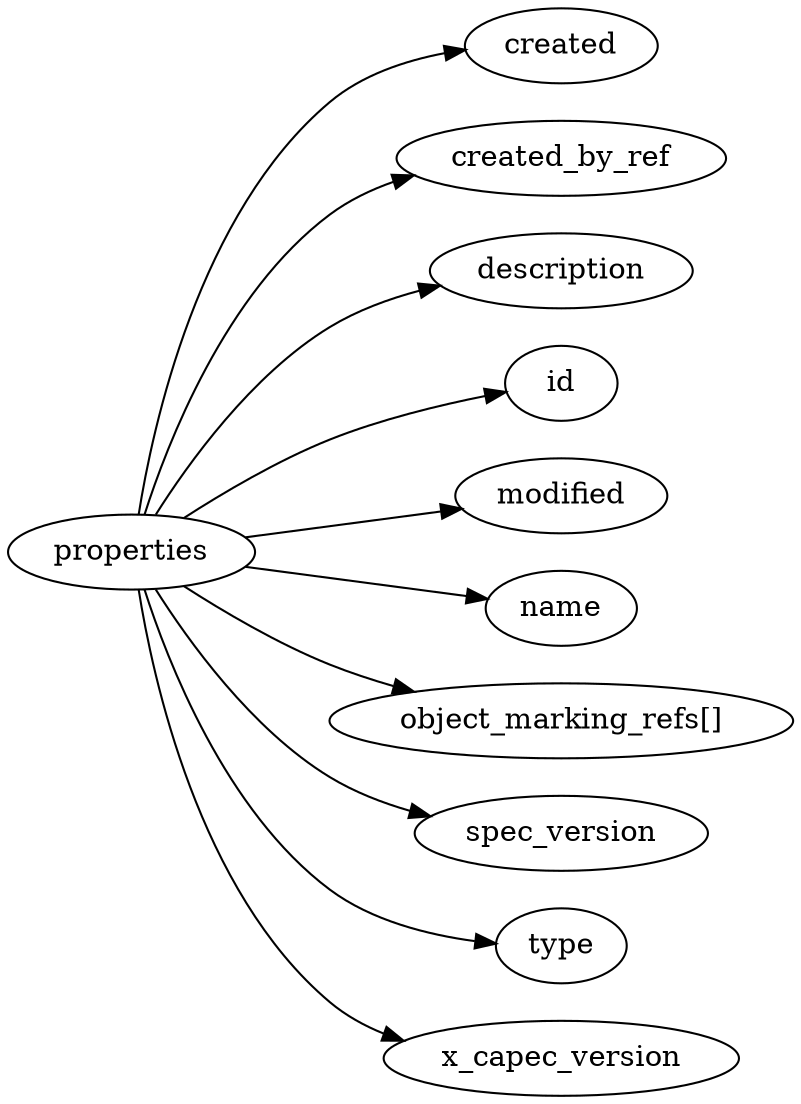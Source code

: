 digraph {
    graph [rankdir=LR]
    "created" [label="created"]
    "created_by_ref" [label="created_by_ref"]
    "description" [label="description"]
    "id" [label="id"]
    "modified" [label="modified"]
    "name" [label="name"]
    "object_marking_refs" [label="object_marking_refs[]"]
    "spec_version" [label="spec_version"]
    "type" [label="type"]
    "x_capec_version" [label="x_capec_version"]
    "properties" -> "created"
    "properties" -> "created_by_ref"
    "properties" -> "description"
    "properties" -> "id"
    "properties" -> "modified"
    "properties" -> "name"
    "properties" -> "object_marking_refs"
    "properties" -> "spec_version"
    "properties" -> "type"
    "properties" -> "x_capec_version"
}